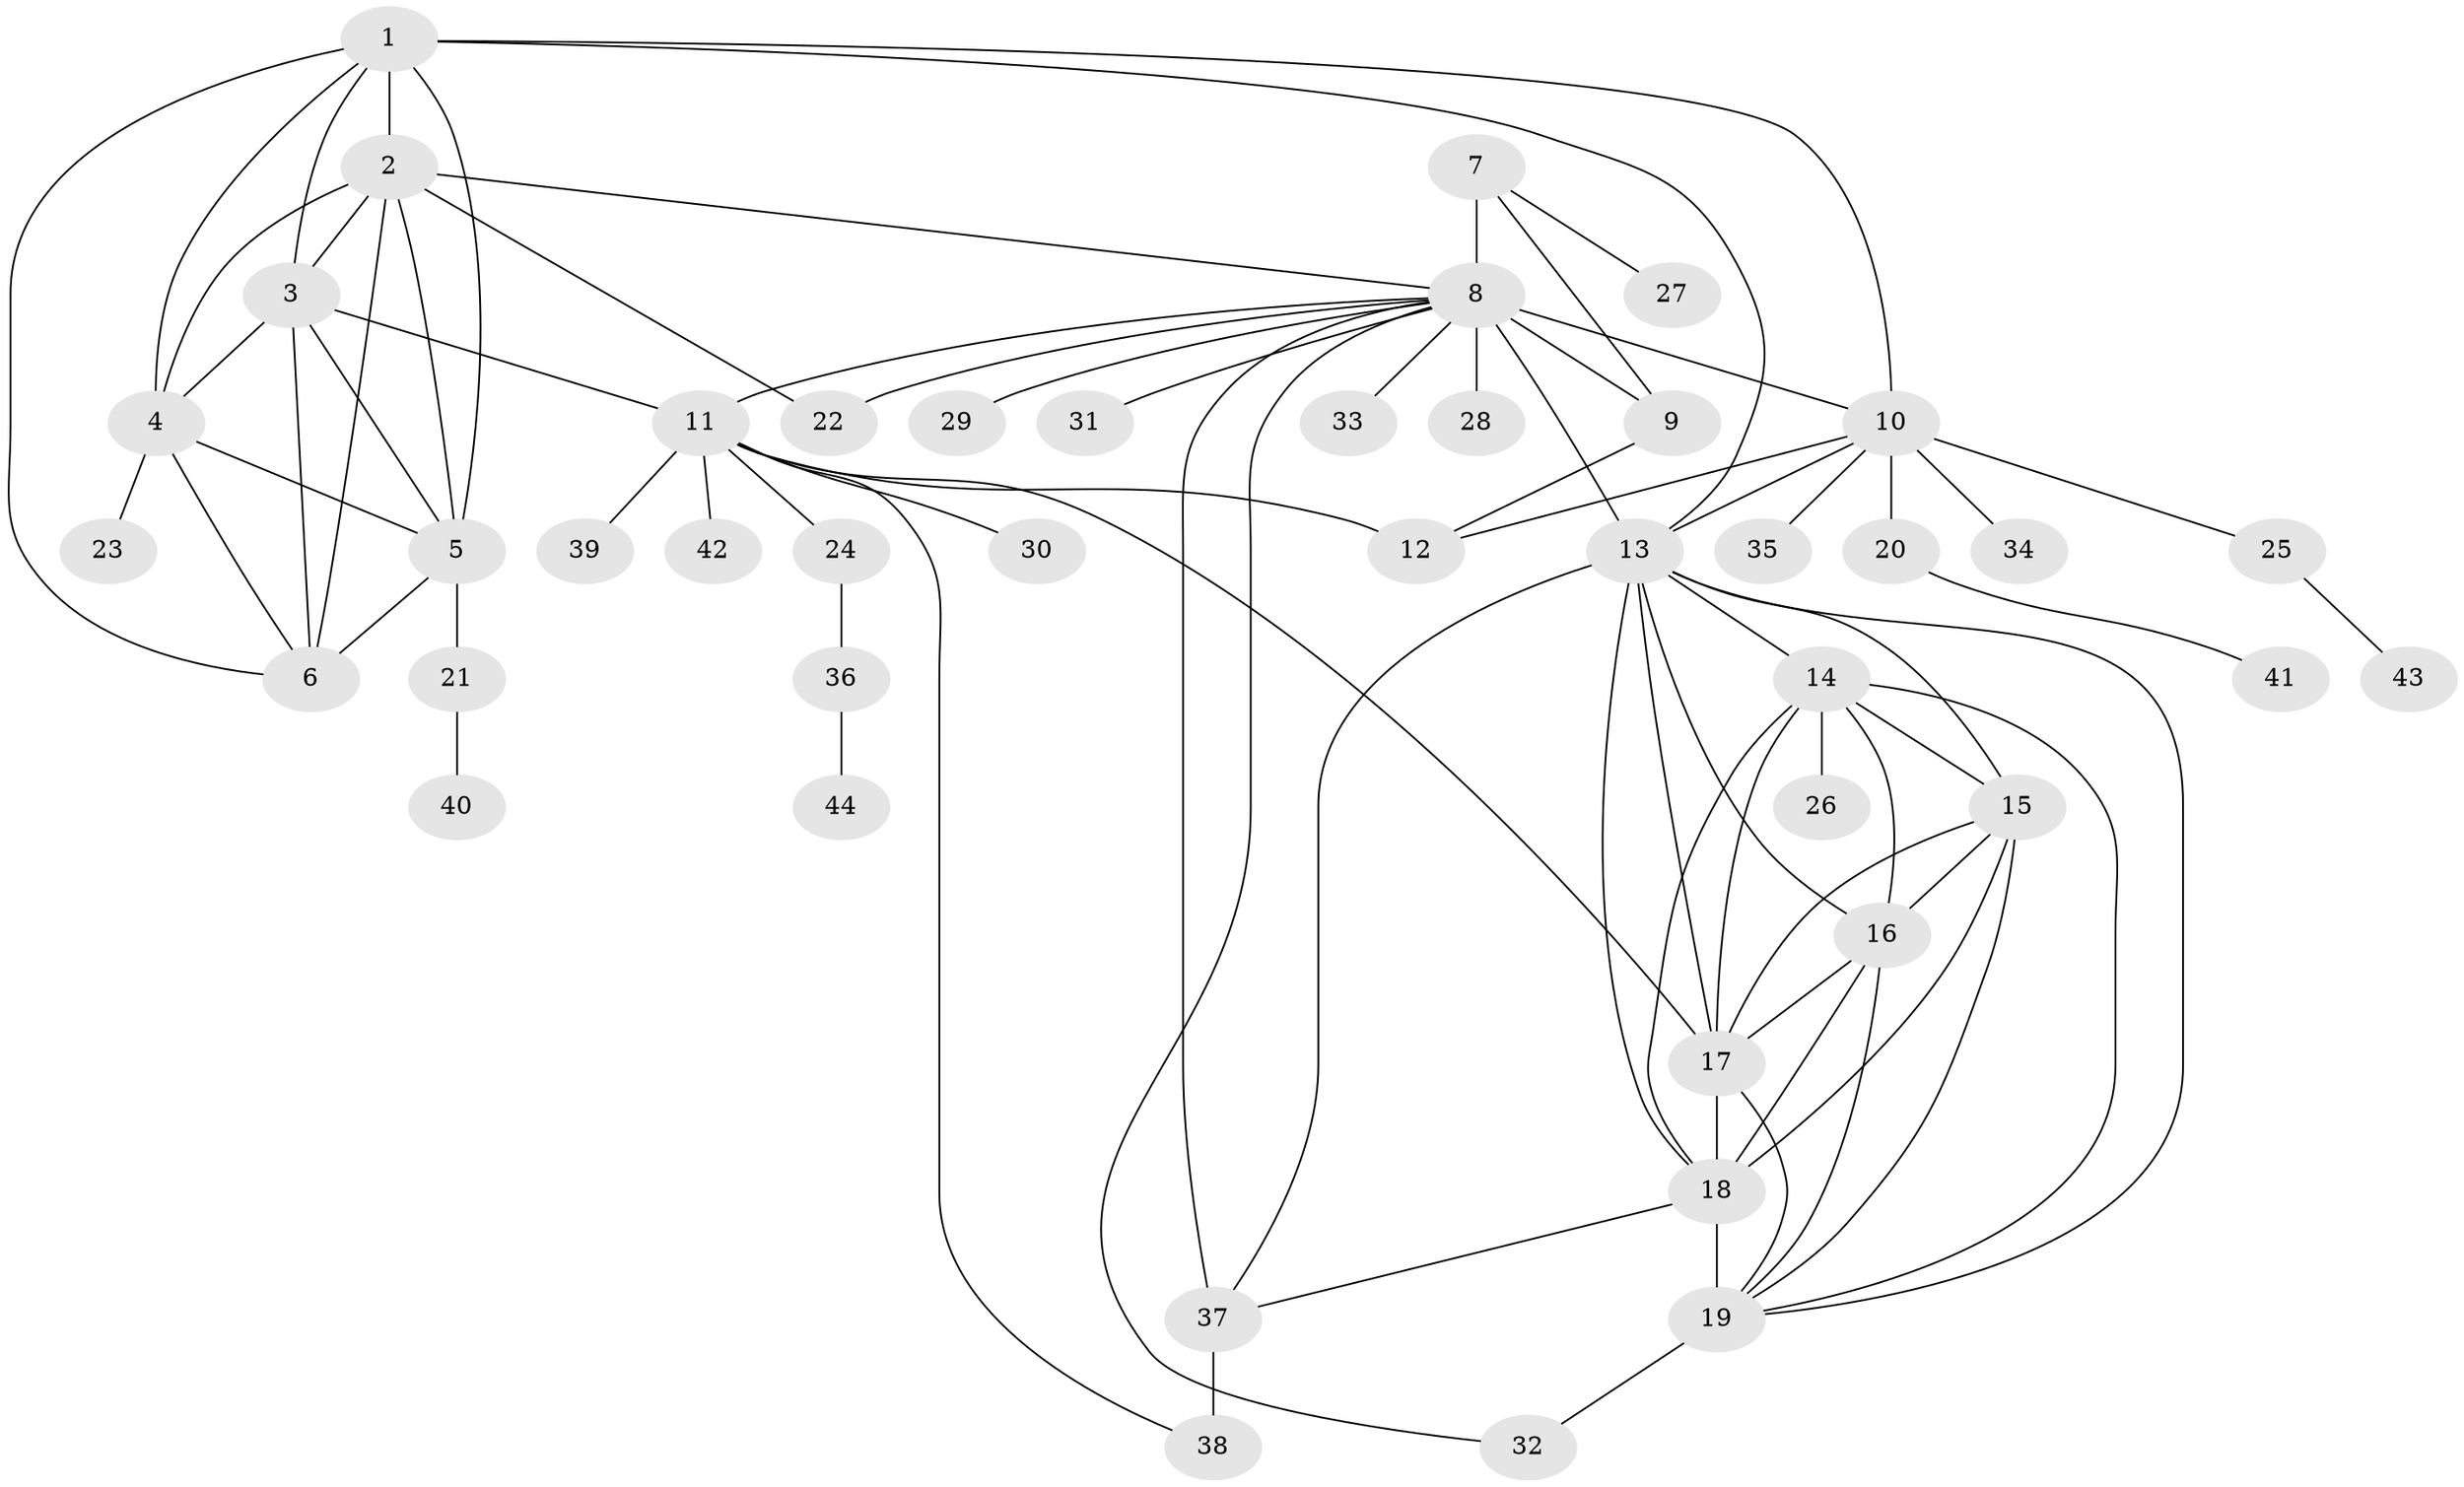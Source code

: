 // original degree distribution, {10: 0.0547945205479452, 8: 0.0410958904109589, 9: 0.0410958904109589, 6: 0.0273972602739726, 11: 0.0273972602739726, 7: 0.0273972602739726, 14: 0.00684931506849315, 12: 0.00684931506849315, 13: 0.00684931506849315, 1: 0.547945205479452, 2: 0.1780821917808219, 3: 0.02054794520547945, 4: 0.0136986301369863}
// Generated by graph-tools (version 1.1) at 2025/52/03/04/25 22:52:29]
// undirected, 44 vertices, 81 edges
graph export_dot {
  node [color=gray90,style=filled];
  1;
  2;
  3;
  4;
  5;
  6;
  7;
  8;
  9;
  10;
  11;
  12;
  13;
  14;
  15;
  16;
  17;
  18;
  19;
  20;
  21;
  22;
  23;
  24;
  25;
  26;
  27;
  28;
  29;
  30;
  31;
  32;
  33;
  34;
  35;
  36;
  37;
  38;
  39;
  40;
  41;
  42;
  43;
  44;
  1 -- 2 [weight=2.0];
  1 -- 3 [weight=1.0];
  1 -- 4 [weight=1.0];
  1 -- 5 [weight=1.0];
  1 -- 6 [weight=1.0];
  1 -- 10 [weight=1.0];
  1 -- 13 [weight=1.0];
  2 -- 3 [weight=2.0];
  2 -- 4 [weight=2.0];
  2 -- 5 [weight=2.0];
  2 -- 6 [weight=2.0];
  2 -- 8 [weight=1.0];
  2 -- 22 [weight=1.0];
  3 -- 4 [weight=1.0];
  3 -- 5 [weight=1.0];
  3 -- 6 [weight=1.0];
  3 -- 11 [weight=1.0];
  4 -- 5 [weight=1.0];
  4 -- 6 [weight=1.0];
  4 -- 23 [weight=1.0];
  5 -- 6 [weight=1.0];
  5 -- 21 [weight=4.0];
  7 -- 8 [weight=5.0];
  7 -- 9 [weight=1.0];
  7 -- 27 [weight=1.0];
  8 -- 9 [weight=5.0];
  8 -- 10 [weight=1.0];
  8 -- 11 [weight=1.0];
  8 -- 13 [weight=1.0];
  8 -- 22 [weight=1.0];
  8 -- 28 [weight=2.0];
  8 -- 29 [weight=1.0];
  8 -- 31 [weight=1.0];
  8 -- 32 [weight=1.0];
  8 -- 33 [weight=1.0];
  8 -- 37 [weight=2.0];
  9 -- 12 [weight=1.0];
  10 -- 12 [weight=1.0];
  10 -- 13 [weight=1.0];
  10 -- 20 [weight=7.0];
  10 -- 25 [weight=1.0];
  10 -- 34 [weight=1.0];
  10 -- 35 [weight=1.0];
  11 -- 12 [weight=6.0];
  11 -- 17 [weight=1.0];
  11 -- 24 [weight=2.0];
  11 -- 30 [weight=3.0];
  11 -- 38 [weight=1.0];
  11 -- 39 [weight=1.0];
  11 -- 42 [weight=1.0];
  13 -- 14 [weight=1.0];
  13 -- 15 [weight=1.0];
  13 -- 16 [weight=1.0];
  13 -- 17 [weight=1.0];
  13 -- 18 [weight=1.0];
  13 -- 19 [weight=1.0];
  13 -- 37 [weight=1.0];
  14 -- 15 [weight=1.0];
  14 -- 16 [weight=1.0];
  14 -- 17 [weight=1.0];
  14 -- 18 [weight=1.0];
  14 -- 19 [weight=1.0];
  14 -- 26 [weight=1.0];
  15 -- 16 [weight=1.0];
  15 -- 17 [weight=1.0];
  15 -- 18 [weight=1.0];
  15 -- 19 [weight=1.0];
  16 -- 17 [weight=1.0];
  16 -- 18 [weight=1.0];
  16 -- 19 [weight=1.0];
  17 -- 18 [weight=1.0];
  17 -- 19 [weight=1.0];
  18 -- 19 [weight=6.0];
  18 -- 37 [weight=1.0];
  19 -- 32 [weight=1.0];
  20 -- 41 [weight=1.0];
  21 -- 40 [weight=1.0];
  24 -- 36 [weight=1.0];
  25 -- 43 [weight=1.0];
  36 -- 44 [weight=1.0];
  37 -- 38 [weight=2.0];
}
